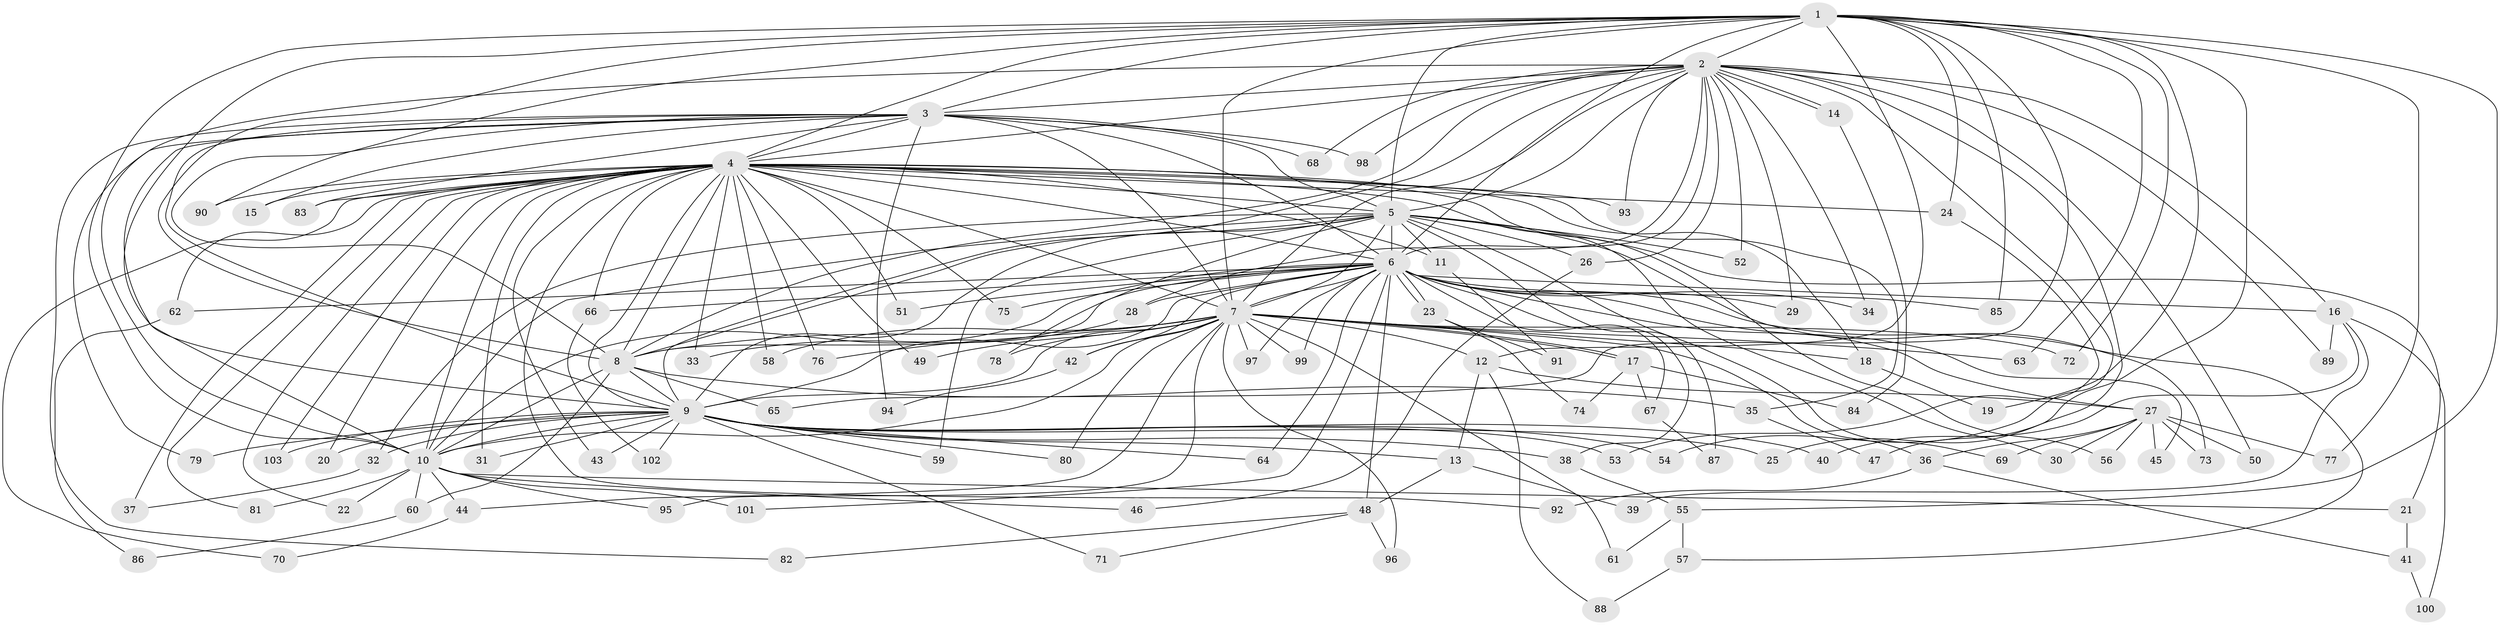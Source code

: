 // coarse degree distribution, {18: 0.012195121951219513, 21: 0.012195121951219513, 14: 0.012195121951219513, 34: 0.012195121951219513, 17: 0.012195121951219513, 28: 0.012195121951219513, 27: 0.012195121951219513, 25: 0.012195121951219513, 16: 0.012195121951219513, 5: 0.036585365853658534, 4: 0.04878048780487805, 3: 0.18292682926829268, 2: 0.6097560975609756, 10: 0.012195121951219513}
// Generated by graph-tools (version 1.1) at 2025/23/03/03/25 07:23:36]
// undirected, 103 vertices, 231 edges
graph export_dot {
graph [start="1"]
  node [color=gray90,style=filled];
  1;
  2;
  3;
  4;
  5;
  6;
  7;
  8;
  9;
  10;
  11;
  12;
  13;
  14;
  15;
  16;
  17;
  18;
  19;
  20;
  21;
  22;
  23;
  24;
  25;
  26;
  27;
  28;
  29;
  30;
  31;
  32;
  33;
  34;
  35;
  36;
  37;
  38;
  39;
  40;
  41;
  42;
  43;
  44;
  45;
  46;
  47;
  48;
  49;
  50;
  51;
  52;
  53;
  54;
  55;
  56;
  57;
  58;
  59;
  60;
  61;
  62;
  63;
  64;
  65;
  66;
  67;
  68;
  69;
  70;
  71;
  72;
  73;
  74;
  75;
  76;
  77;
  78;
  79;
  80;
  81;
  82;
  83;
  84;
  85;
  86;
  87;
  88;
  89;
  90;
  91;
  92;
  93;
  94;
  95;
  96;
  97;
  98;
  99;
  100;
  101;
  102;
  103;
  1 -- 2;
  1 -- 3;
  1 -- 4;
  1 -- 5;
  1 -- 6;
  1 -- 7;
  1 -- 8;
  1 -- 9;
  1 -- 10;
  1 -- 12;
  1 -- 19;
  1 -- 24;
  1 -- 25;
  1 -- 55;
  1 -- 63;
  1 -- 65;
  1 -- 72;
  1 -- 77;
  1 -- 85;
  1 -- 90;
  2 -- 3;
  2 -- 4;
  2 -- 5;
  2 -- 6;
  2 -- 7;
  2 -- 8;
  2 -- 9;
  2 -- 10;
  2 -- 14;
  2 -- 14;
  2 -- 16;
  2 -- 26;
  2 -- 28;
  2 -- 29;
  2 -- 34;
  2 -- 47;
  2 -- 50;
  2 -- 52;
  2 -- 54;
  2 -- 68;
  2 -- 89;
  2 -- 93;
  2 -- 98;
  3 -- 4;
  3 -- 5;
  3 -- 6;
  3 -- 7;
  3 -- 8;
  3 -- 9;
  3 -- 10;
  3 -- 15;
  3 -- 68;
  3 -- 79;
  3 -- 82;
  3 -- 83;
  3 -- 94;
  3 -- 98;
  4 -- 5;
  4 -- 6;
  4 -- 7;
  4 -- 8;
  4 -- 9;
  4 -- 10;
  4 -- 11;
  4 -- 15;
  4 -- 18;
  4 -- 20;
  4 -- 22;
  4 -- 24;
  4 -- 30;
  4 -- 31;
  4 -- 33;
  4 -- 35;
  4 -- 37;
  4 -- 43;
  4 -- 49;
  4 -- 51;
  4 -- 56;
  4 -- 58;
  4 -- 62;
  4 -- 66;
  4 -- 70;
  4 -- 75;
  4 -- 76;
  4 -- 81;
  4 -- 83;
  4 -- 90;
  4 -- 92;
  4 -- 93;
  4 -- 103;
  5 -- 6;
  5 -- 7;
  5 -- 8;
  5 -- 9;
  5 -- 10;
  5 -- 11;
  5 -- 21;
  5 -- 26;
  5 -- 32;
  5 -- 52;
  5 -- 59;
  5 -- 69;
  5 -- 73;
  5 -- 78;
  5 -- 87;
  6 -- 7;
  6 -- 8;
  6 -- 9;
  6 -- 10;
  6 -- 16;
  6 -- 23;
  6 -- 23;
  6 -- 27;
  6 -- 28;
  6 -- 29;
  6 -- 34;
  6 -- 38;
  6 -- 42;
  6 -- 45;
  6 -- 48;
  6 -- 51;
  6 -- 57;
  6 -- 62;
  6 -- 64;
  6 -- 66;
  6 -- 67;
  6 -- 75;
  6 -- 85;
  6 -- 97;
  6 -- 99;
  6 -- 101;
  7 -- 8;
  7 -- 9;
  7 -- 10;
  7 -- 12;
  7 -- 17;
  7 -- 17;
  7 -- 18;
  7 -- 36;
  7 -- 42;
  7 -- 44;
  7 -- 49;
  7 -- 58;
  7 -- 61;
  7 -- 63;
  7 -- 72;
  7 -- 76;
  7 -- 78;
  7 -- 80;
  7 -- 95;
  7 -- 96;
  7 -- 97;
  7 -- 99;
  8 -- 9;
  8 -- 10;
  8 -- 35;
  8 -- 60;
  8 -- 65;
  9 -- 10;
  9 -- 13;
  9 -- 20;
  9 -- 25;
  9 -- 31;
  9 -- 32;
  9 -- 38;
  9 -- 40;
  9 -- 43;
  9 -- 53;
  9 -- 54;
  9 -- 59;
  9 -- 64;
  9 -- 71;
  9 -- 79;
  9 -- 80;
  9 -- 102;
  9 -- 103;
  10 -- 21;
  10 -- 22;
  10 -- 44;
  10 -- 46;
  10 -- 60;
  10 -- 81;
  10 -- 95;
  10 -- 101;
  11 -- 91;
  12 -- 13;
  12 -- 27;
  12 -- 88;
  13 -- 39;
  13 -- 48;
  14 -- 84;
  16 -- 39;
  16 -- 40;
  16 -- 89;
  16 -- 100;
  17 -- 67;
  17 -- 74;
  17 -- 84;
  18 -- 19;
  21 -- 41;
  23 -- 74;
  23 -- 91;
  24 -- 53;
  26 -- 46;
  27 -- 30;
  27 -- 36;
  27 -- 45;
  27 -- 50;
  27 -- 56;
  27 -- 69;
  27 -- 73;
  27 -- 77;
  28 -- 33;
  32 -- 37;
  35 -- 47;
  36 -- 41;
  36 -- 92;
  38 -- 55;
  41 -- 100;
  42 -- 94;
  44 -- 70;
  48 -- 71;
  48 -- 82;
  48 -- 96;
  55 -- 57;
  55 -- 61;
  57 -- 88;
  60 -- 86;
  62 -- 86;
  66 -- 102;
  67 -- 87;
}
